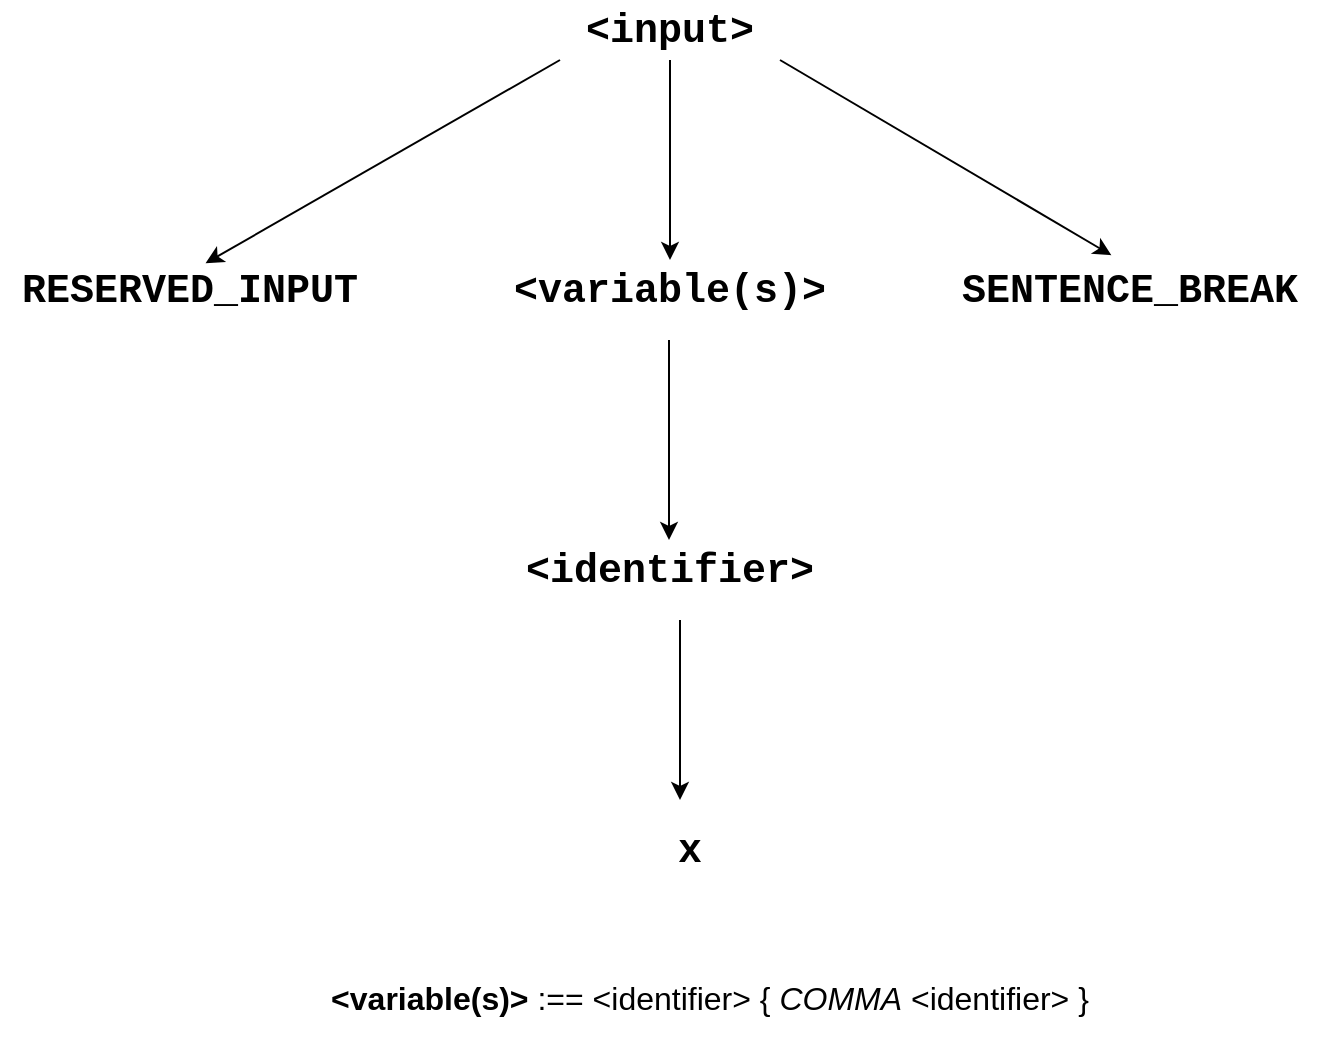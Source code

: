 <mxfile version="22.1.21" type="github">
  <diagram name="Page-1" id="7Ju_sAUxVDDy9Qz-g1bF">
    <mxGraphModel dx="1009" dy="573" grid="1" gridSize="10" guides="1" tooltips="1" connect="1" arrows="1" fold="1" page="1" pageScale="1" pageWidth="1169" pageHeight="827" math="0" shadow="0">
      <root>
        <mxCell id="0" />
        <mxCell id="1" parent="0" />
        <mxCell id="kVE6UbodAsbrO8NjnQrT-7" value="&lt;font style=&quot;font-size: 20px;&quot; face=&quot;Courier New&quot;&gt;&lt;b&gt;&amp;lt;input&amp;gt;&lt;/b&gt;&lt;/font&gt;" style="text;html=1;strokeColor=none;fillColor=none;align=center;verticalAlign=middle;whiteSpace=wrap;rounded=0;" vertex="1" parent="1">
          <mxGeometry x="500" y="100" width="110" height="30" as="geometry" />
        </mxCell>
        <mxCell id="kVE6UbodAsbrO8NjnQrT-12" value="&lt;font style=&quot;font-size: 20px;&quot; face=&quot;Courier New&quot;&gt;&lt;b&gt;RESERVED_INPUT&lt;/b&gt;&lt;/font&gt;" style="text;html=1;strokeColor=none;fillColor=none;align=center;verticalAlign=middle;whiteSpace=wrap;rounded=0;" vertex="1" parent="1">
          <mxGeometry x="220" y="230" width="190" height="30" as="geometry" />
        </mxCell>
        <mxCell id="kVE6UbodAsbrO8NjnQrT-13" value="&lt;font style=&quot;font-size: 20px;&quot; face=&quot;Courier New&quot;&gt;&lt;b&gt;&amp;lt;variable(s)&amp;gt;&lt;/b&gt;&lt;/font&gt;" style="text;html=1;strokeColor=none;fillColor=none;align=center;verticalAlign=middle;whiteSpace=wrap;rounded=0;" vertex="1" parent="1">
          <mxGeometry x="460" y="230" width="190" height="30" as="geometry" />
        </mxCell>
        <mxCell id="kVE6UbodAsbrO8NjnQrT-14" value="&lt;font style=&quot;font-size: 20px;&quot; face=&quot;Courier New&quot;&gt;&lt;b&gt;SENTENCE_BREAK&lt;/b&gt;&lt;/font&gt;" style="text;html=1;strokeColor=none;fillColor=none;align=center;verticalAlign=middle;whiteSpace=wrap;rounded=0;" vertex="1" parent="1">
          <mxGeometry x="690" y="230" width="190" height="30" as="geometry" />
        </mxCell>
        <mxCell id="kVE6UbodAsbrO8NjnQrT-17" value="" style="endArrow=classic;html=1;rounded=0;exitX=0;exitY=1;exitDx=0;exitDy=0;entryX=0.541;entryY=0.053;entryDx=0;entryDy=0;entryPerimeter=0;" edge="1" parent="1" source="kVE6UbodAsbrO8NjnQrT-7" target="kVE6UbodAsbrO8NjnQrT-12">
          <mxGeometry width="50" height="50" relative="1" as="geometry">
            <mxPoint x="630" y="320" as="sourcePoint" />
            <mxPoint x="680" y="270" as="targetPoint" />
          </mxGeometry>
        </mxCell>
        <mxCell id="kVE6UbodAsbrO8NjnQrT-18" value="" style="endArrow=classic;html=1;rounded=0;exitX=0.5;exitY=1;exitDx=0;exitDy=0;" edge="1" parent="1" source="kVE6UbodAsbrO8NjnQrT-7" target="kVE6UbodAsbrO8NjnQrT-13">
          <mxGeometry width="50" height="50" relative="1" as="geometry">
            <mxPoint x="510" y="140" as="sourcePoint" />
            <mxPoint x="333" y="242" as="targetPoint" />
          </mxGeometry>
        </mxCell>
        <mxCell id="kVE6UbodAsbrO8NjnQrT-19" value="" style="endArrow=classic;html=1;rounded=0;exitX=1;exitY=1;exitDx=0;exitDy=0;entryX=0.451;entryY=-0.08;entryDx=0;entryDy=0;entryPerimeter=0;" edge="1" parent="1" source="kVE6UbodAsbrO8NjnQrT-7" target="kVE6UbodAsbrO8NjnQrT-14">
          <mxGeometry width="50" height="50" relative="1" as="geometry">
            <mxPoint x="565" y="140" as="sourcePoint" />
            <mxPoint x="565" y="240" as="targetPoint" />
          </mxGeometry>
        </mxCell>
        <mxCell id="kVE6UbodAsbrO8NjnQrT-48" value="&lt;p style=&quot;line-height:1.38;margin-left: 36pt;margin-top:0pt;margin-bottom:0pt;&quot; dir=&quot;ltr&quot;&gt;&lt;/p&gt;&lt;div&gt;&lt;/div&gt;&lt;span style=&quot;font-size: 12pt; font-family: Consolas, sans-serif; background-color: transparent; font-weight: 700; font-variant-numeric: normal; font-variant-east-asian: normal; font-variant-alternates: normal; font-variant-position: normal; vertical-align: baseline;&quot;&gt;&amp;lt;variable(s)&amp;gt;&lt;/span&gt;&lt;span style=&quot;font-size: 12pt; font-family: Consolas, sans-serif; background-color: transparent; font-variant-numeric: normal; font-variant-east-asian: normal; font-variant-alternates: normal; font-variant-position: normal; vertical-align: baseline;&quot;&gt; :== &amp;lt;identifier&amp;gt; { &lt;/span&gt;&lt;span style=&quot;font-size: 12pt; font-family: Consolas, sans-serif; background-color: transparent; font-style: italic; font-variant-numeric: normal; font-variant-east-asian: normal; font-variant-alternates: normal; font-variant-position: normal; vertical-align: baseline;&quot;&gt;COMMA&lt;/span&gt;&lt;span style=&quot;font-size: 12pt; font-family: Consolas, sans-serif; background-color: transparent; font-variant-numeric: normal; font-variant-east-asian: normal; font-variant-alternates: normal; font-variant-position: normal; vertical-align: baseline;&quot;&gt; &amp;lt;identifier&amp;gt; }&lt;/span&gt;&lt;p&gt;&lt;/p&gt;&lt;span id=&quot;docs-internal-guid-a6600e4d-7fff-0cf2-b259-b86277cd47f8&quot;&gt;&lt;/span&gt;" style="text;html=1;strokeColor=none;fillColor=none;align=center;verticalAlign=middle;whiteSpace=wrap;rounded=0;" vertex="1" parent="1">
          <mxGeometry x="330" y="590" width="490" height="30" as="geometry" />
        </mxCell>
        <mxCell id="kVE6UbodAsbrO8NjnQrT-49" value="&lt;font style=&quot;font-size: 20px;&quot; face=&quot;Courier New&quot;&gt;&lt;b&gt;&amp;lt;identifier&amp;gt;&lt;/b&gt;&lt;/font&gt;" style="text;html=1;strokeColor=none;fillColor=none;align=center;verticalAlign=middle;whiteSpace=wrap;rounded=0;" vertex="1" parent="1">
          <mxGeometry x="460" y="370" width="190" height="30" as="geometry" />
        </mxCell>
        <mxCell id="kVE6UbodAsbrO8NjnQrT-50" value="" style="endArrow=classic;html=1;rounded=0;exitX=0.5;exitY=1;exitDx=0;exitDy=0;" edge="1" parent="1">
          <mxGeometry width="50" height="50" relative="1" as="geometry">
            <mxPoint x="554.5" y="270" as="sourcePoint" />
            <mxPoint x="554.5" y="370" as="targetPoint" />
          </mxGeometry>
        </mxCell>
        <mxCell id="kVE6UbodAsbrO8NjnQrT-55" value="" style="endArrow=classic;html=1;rounded=0;" edge="1" parent="1">
          <mxGeometry width="50" height="50" relative="1" as="geometry">
            <mxPoint x="560" y="410" as="sourcePoint" />
            <mxPoint x="560" y="500" as="targetPoint" />
          </mxGeometry>
        </mxCell>
        <mxCell id="kVE6UbodAsbrO8NjnQrT-56" value="&lt;font style=&quot;font-size: 20px;&quot; face=&quot;Courier New&quot;&gt;&lt;b&gt;x&lt;/b&gt;&lt;/font&gt;" style="text;html=1;strokeColor=none;fillColor=none;align=center;verticalAlign=middle;whiteSpace=wrap;rounded=0;" vertex="1" parent="1">
          <mxGeometry x="470" y="510" width="190" height="30" as="geometry" />
        </mxCell>
      </root>
    </mxGraphModel>
  </diagram>
</mxfile>
